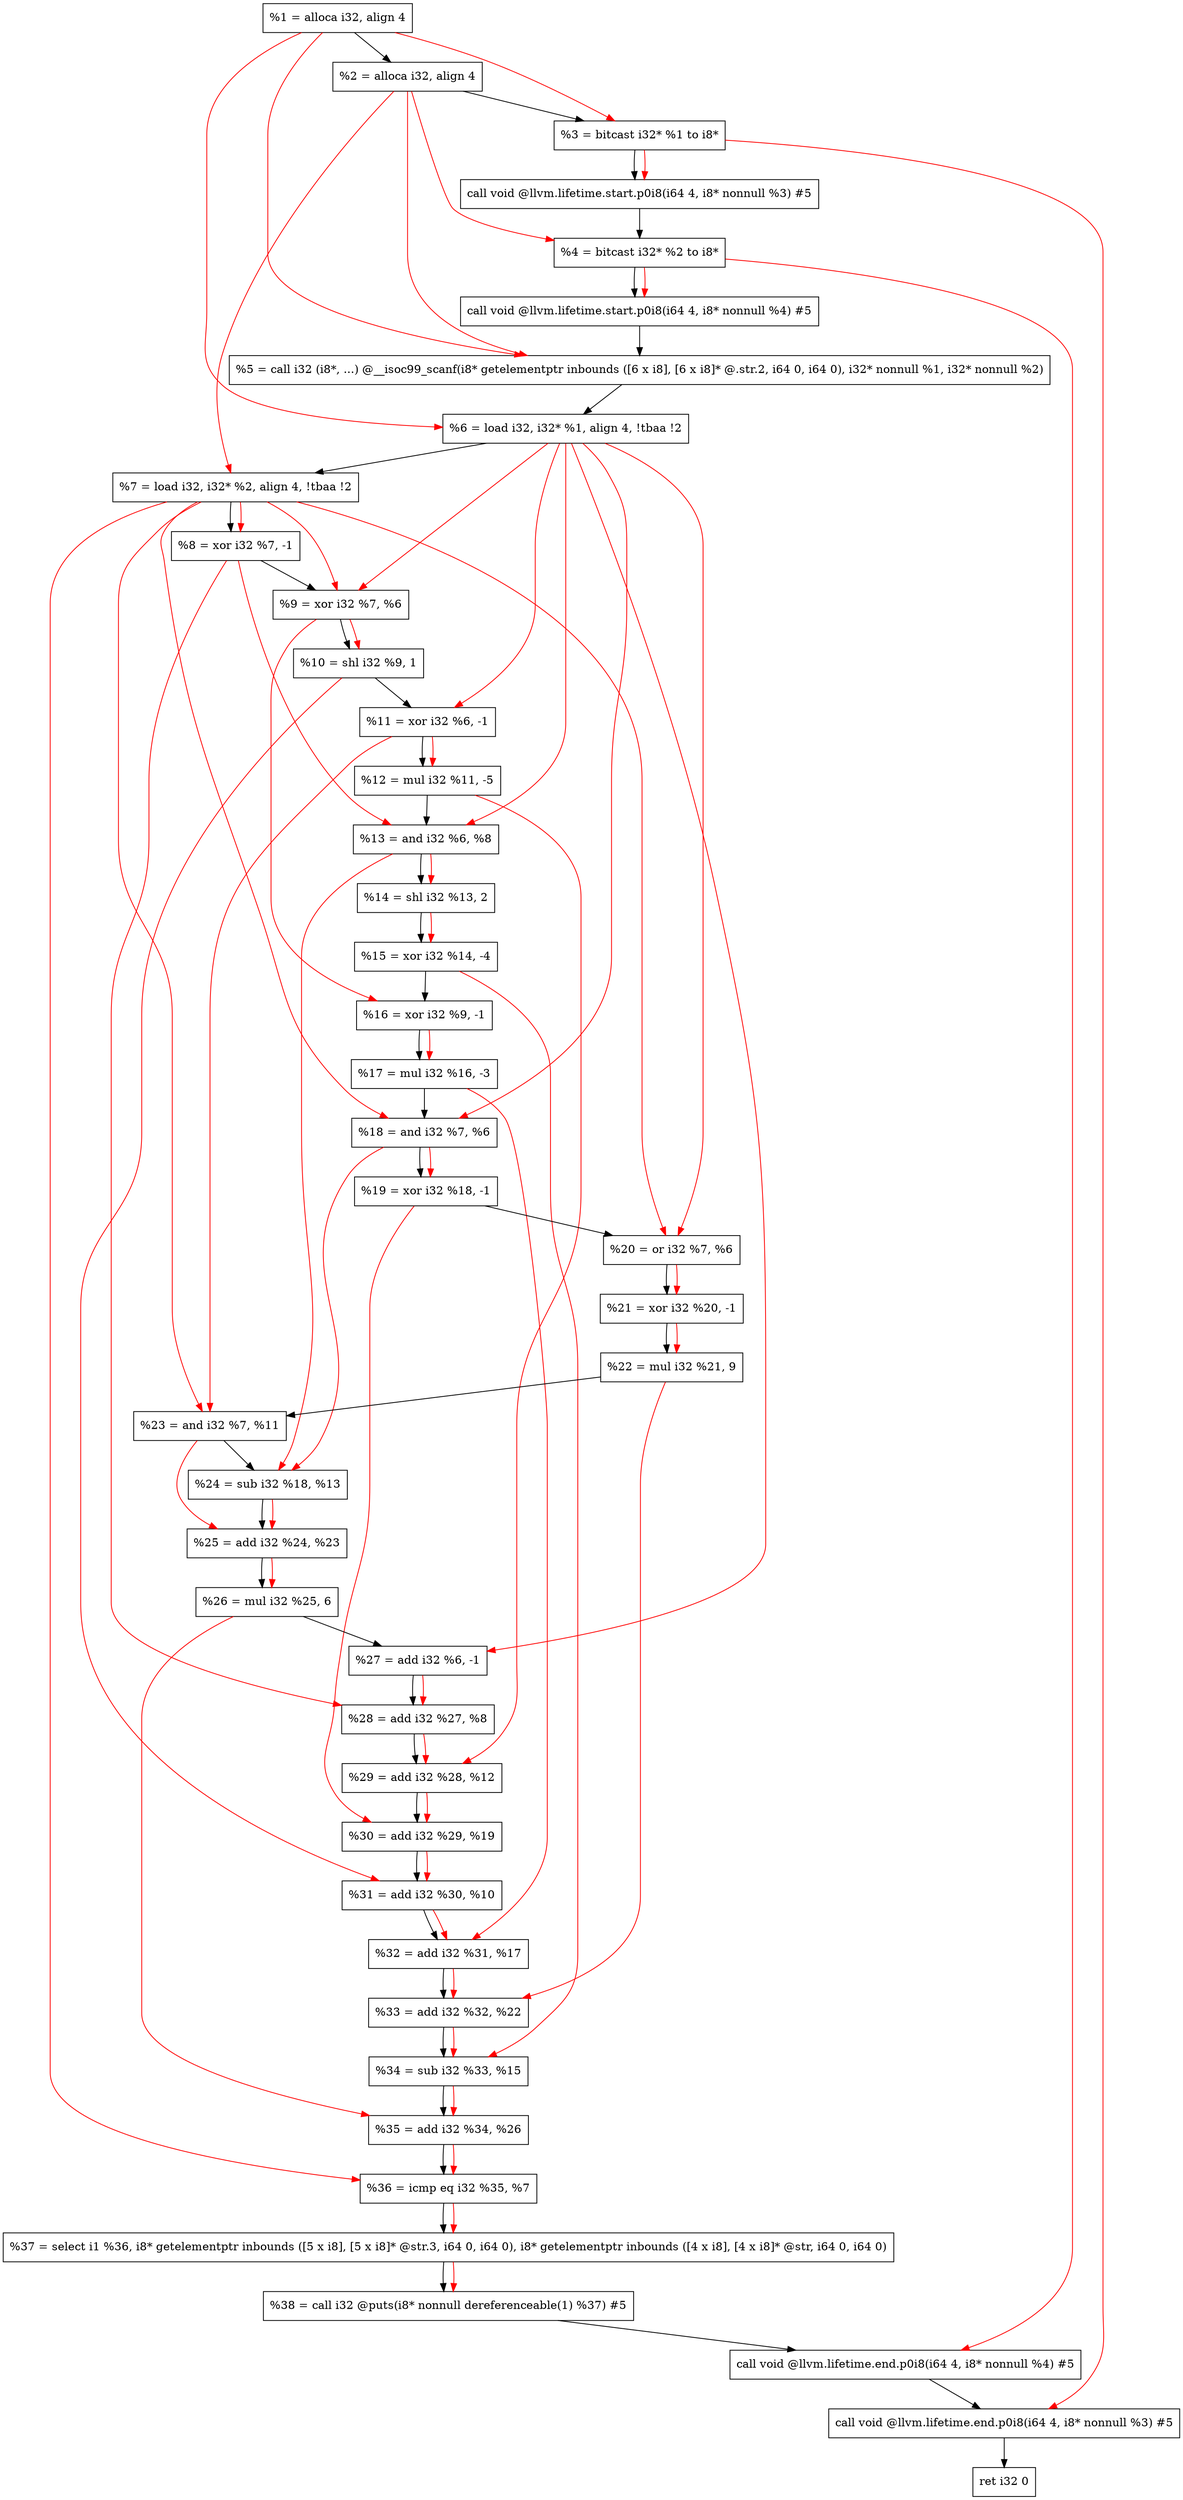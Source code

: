 digraph "DFG for'main' function" {
	Node0x5642e8[shape=record, label="  %1 = alloca i32, align 4"];
	Node0x564368[shape=record, label="  %2 = alloca i32, align 4"];
	Node0x5643f8[shape=record, label="  %3 = bitcast i32* %1 to i8*"];
	Node0x564858[shape=record, label="  call void @llvm.lifetime.start.p0i8(i64 4, i8* nonnull %3) #5"];
	Node0x564938[shape=record, label="  %4 = bitcast i32* %2 to i8*"];
	Node0x564a58[shape=record, label="  call void @llvm.lifetime.start.p0i8(i64 4, i8* nonnull %4) #5"];
	Node0x564c90[shape=record, label="  %5 = call i32 (i8*, ...) @__isoc99_scanf(i8* getelementptr inbounds ([6 x i8], [6 x i8]* @.str.2, i64 0, i64 0), i32* nonnull %1, i32* nonnull %2)"];
	Node0x564d48[shape=record, label="  %6 = load i32, i32* %1, align 4, !tbaa !2"];
	Node0x565cb8[shape=record, label="  %7 = load i32, i32* %2, align 4, !tbaa !2"];
	Node0x566340[shape=record, label="  %8 = xor i32 %7, -1"];
	Node0x5663b0[shape=record, label="  %9 = xor i32 %7, %6"];
	Node0x566420[shape=record, label="  %10 = shl i32 %9, 1"];
	Node0x566490[shape=record, label="  %11 = xor i32 %6, -1"];
	Node0x566500[shape=record, label="  %12 = mul i32 %11, -5"];
	Node0x566570[shape=record, label="  %13 = and i32 %6, %8"];
	Node0x5665e0[shape=record, label="  %14 = shl i32 %13, 2"];
	Node0x566650[shape=record, label="  %15 = xor i32 %14, -4"];
	Node0x5666c0[shape=record, label="  %16 = xor i32 %9, -1"];
	Node0x566730[shape=record, label="  %17 = mul i32 %16, -3"];
	Node0x5667a0[shape=record, label="  %18 = and i32 %7, %6"];
	Node0x566810[shape=record, label="  %19 = xor i32 %18, -1"];
	Node0x566880[shape=record, label="  %20 = or i32 %7, %6"];
	Node0x5668f0[shape=record, label="  %21 = xor i32 %20, -1"];
	Node0x566960[shape=record, label="  %22 = mul i32 %21, 9"];
	Node0x5669d0[shape=record, label="  %23 = and i32 %7, %11"];
	Node0x566a40[shape=record, label="  %24 = sub i32 %18, %13"];
	Node0x566ab0[shape=record, label="  %25 = add i32 %24, %23"];
	Node0x566b20[shape=record, label="  %26 = mul i32 %25, 6"];
	Node0x566b90[shape=record, label="  %27 = add i32 %6, -1"];
	Node0x566c00[shape=record, label="  %28 = add i32 %27, %8"];
	Node0x566c70[shape=record, label="  %29 = add i32 %28, %12"];
	Node0x566ce0[shape=record, label="  %30 = add i32 %29, %19"];
	Node0x566d50[shape=record, label="  %31 = add i32 %30, %10"];
	Node0x566dc0[shape=record, label="  %32 = add i32 %31, %17"];
	Node0x566e30[shape=record, label="  %33 = add i32 %32, %22"];
	Node0x566ea0[shape=record, label="  %34 = sub i32 %33, %15"];
	Node0x566f10[shape=record, label="  %35 = add i32 %34, %26"];
	Node0x566f80[shape=record, label="  %36 = icmp eq i32 %35, %7"];
	Node0x5049d8[shape=record, label="  %37 = select i1 %36, i8* getelementptr inbounds ([5 x i8], [5 x i8]* @str.3, i64 0, i64 0), i8* getelementptr inbounds ([4 x i8], [4 x i8]* @str, i64 0, i64 0)"];
	Node0x567010[shape=record, label="  %38 = call i32 @puts(i8* nonnull dereferenceable(1) %37) #5"];
	Node0x567268[shape=record, label="  call void @llvm.lifetime.end.p0i8(i64 4, i8* nonnull %4) #5"];
	Node0x5673c8[shape=record, label="  call void @llvm.lifetime.end.p0i8(i64 4, i8* nonnull %3) #5"];
	Node0x567488[shape=record, label="  ret i32 0"];
	Node0x5642e8 -> Node0x564368;
	Node0x564368 -> Node0x5643f8;
	Node0x5643f8 -> Node0x564858;
	Node0x564858 -> Node0x564938;
	Node0x564938 -> Node0x564a58;
	Node0x564a58 -> Node0x564c90;
	Node0x564c90 -> Node0x564d48;
	Node0x564d48 -> Node0x565cb8;
	Node0x565cb8 -> Node0x566340;
	Node0x566340 -> Node0x5663b0;
	Node0x5663b0 -> Node0x566420;
	Node0x566420 -> Node0x566490;
	Node0x566490 -> Node0x566500;
	Node0x566500 -> Node0x566570;
	Node0x566570 -> Node0x5665e0;
	Node0x5665e0 -> Node0x566650;
	Node0x566650 -> Node0x5666c0;
	Node0x5666c0 -> Node0x566730;
	Node0x566730 -> Node0x5667a0;
	Node0x5667a0 -> Node0x566810;
	Node0x566810 -> Node0x566880;
	Node0x566880 -> Node0x5668f0;
	Node0x5668f0 -> Node0x566960;
	Node0x566960 -> Node0x5669d0;
	Node0x5669d0 -> Node0x566a40;
	Node0x566a40 -> Node0x566ab0;
	Node0x566ab0 -> Node0x566b20;
	Node0x566b20 -> Node0x566b90;
	Node0x566b90 -> Node0x566c00;
	Node0x566c00 -> Node0x566c70;
	Node0x566c70 -> Node0x566ce0;
	Node0x566ce0 -> Node0x566d50;
	Node0x566d50 -> Node0x566dc0;
	Node0x566dc0 -> Node0x566e30;
	Node0x566e30 -> Node0x566ea0;
	Node0x566ea0 -> Node0x566f10;
	Node0x566f10 -> Node0x566f80;
	Node0x566f80 -> Node0x5049d8;
	Node0x5049d8 -> Node0x567010;
	Node0x567010 -> Node0x567268;
	Node0x567268 -> Node0x5673c8;
	Node0x5673c8 -> Node0x567488;
edge [color=red]
	Node0x5642e8 -> Node0x5643f8;
	Node0x5643f8 -> Node0x564858;
	Node0x564368 -> Node0x564938;
	Node0x564938 -> Node0x564a58;
	Node0x5642e8 -> Node0x564c90;
	Node0x564368 -> Node0x564c90;
	Node0x5642e8 -> Node0x564d48;
	Node0x564368 -> Node0x565cb8;
	Node0x565cb8 -> Node0x566340;
	Node0x565cb8 -> Node0x5663b0;
	Node0x564d48 -> Node0x5663b0;
	Node0x5663b0 -> Node0x566420;
	Node0x564d48 -> Node0x566490;
	Node0x566490 -> Node0x566500;
	Node0x564d48 -> Node0x566570;
	Node0x566340 -> Node0x566570;
	Node0x566570 -> Node0x5665e0;
	Node0x5665e0 -> Node0x566650;
	Node0x5663b0 -> Node0x5666c0;
	Node0x5666c0 -> Node0x566730;
	Node0x565cb8 -> Node0x5667a0;
	Node0x564d48 -> Node0x5667a0;
	Node0x5667a0 -> Node0x566810;
	Node0x565cb8 -> Node0x566880;
	Node0x564d48 -> Node0x566880;
	Node0x566880 -> Node0x5668f0;
	Node0x5668f0 -> Node0x566960;
	Node0x565cb8 -> Node0x5669d0;
	Node0x566490 -> Node0x5669d0;
	Node0x5667a0 -> Node0x566a40;
	Node0x566570 -> Node0x566a40;
	Node0x566a40 -> Node0x566ab0;
	Node0x5669d0 -> Node0x566ab0;
	Node0x566ab0 -> Node0x566b20;
	Node0x564d48 -> Node0x566b90;
	Node0x566b90 -> Node0x566c00;
	Node0x566340 -> Node0x566c00;
	Node0x566c00 -> Node0x566c70;
	Node0x566500 -> Node0x566c70;
	Node0x566c70 -> Node0x566ce0;
	Node0x566810 -> Node0x566ce0;
	Node0x566ce0 -> Node0x566d50;
	Node0x566420 -> Node0x566d50;
	Node0x566d50 -> Node0x566dc0;
	Node0x566730 -> Node0x566dc0;
	Node0x566dc0 -> Node0x566e30;
	Node0x566960 -> Node0x566e30;
	Node0x566e30 -> Node0x566ea0;
	Node0x566650 -> Node0x566ea0;
	Node0x566ea0 -> Node0x566f10;
	Node0x566b20 -> Node0x566f10;
	Node0x566f10 -> Node0x566f80;
	Node0x565cb8 -> Node0x566f80;
	Node0x566f80 -> Node0x5049d8;
	Node0x5049d8 -> Node0x567010;
	Node0x564938 -> Node0x567268;
	Node0x5643f8 -> Node0x5673c8;
}

